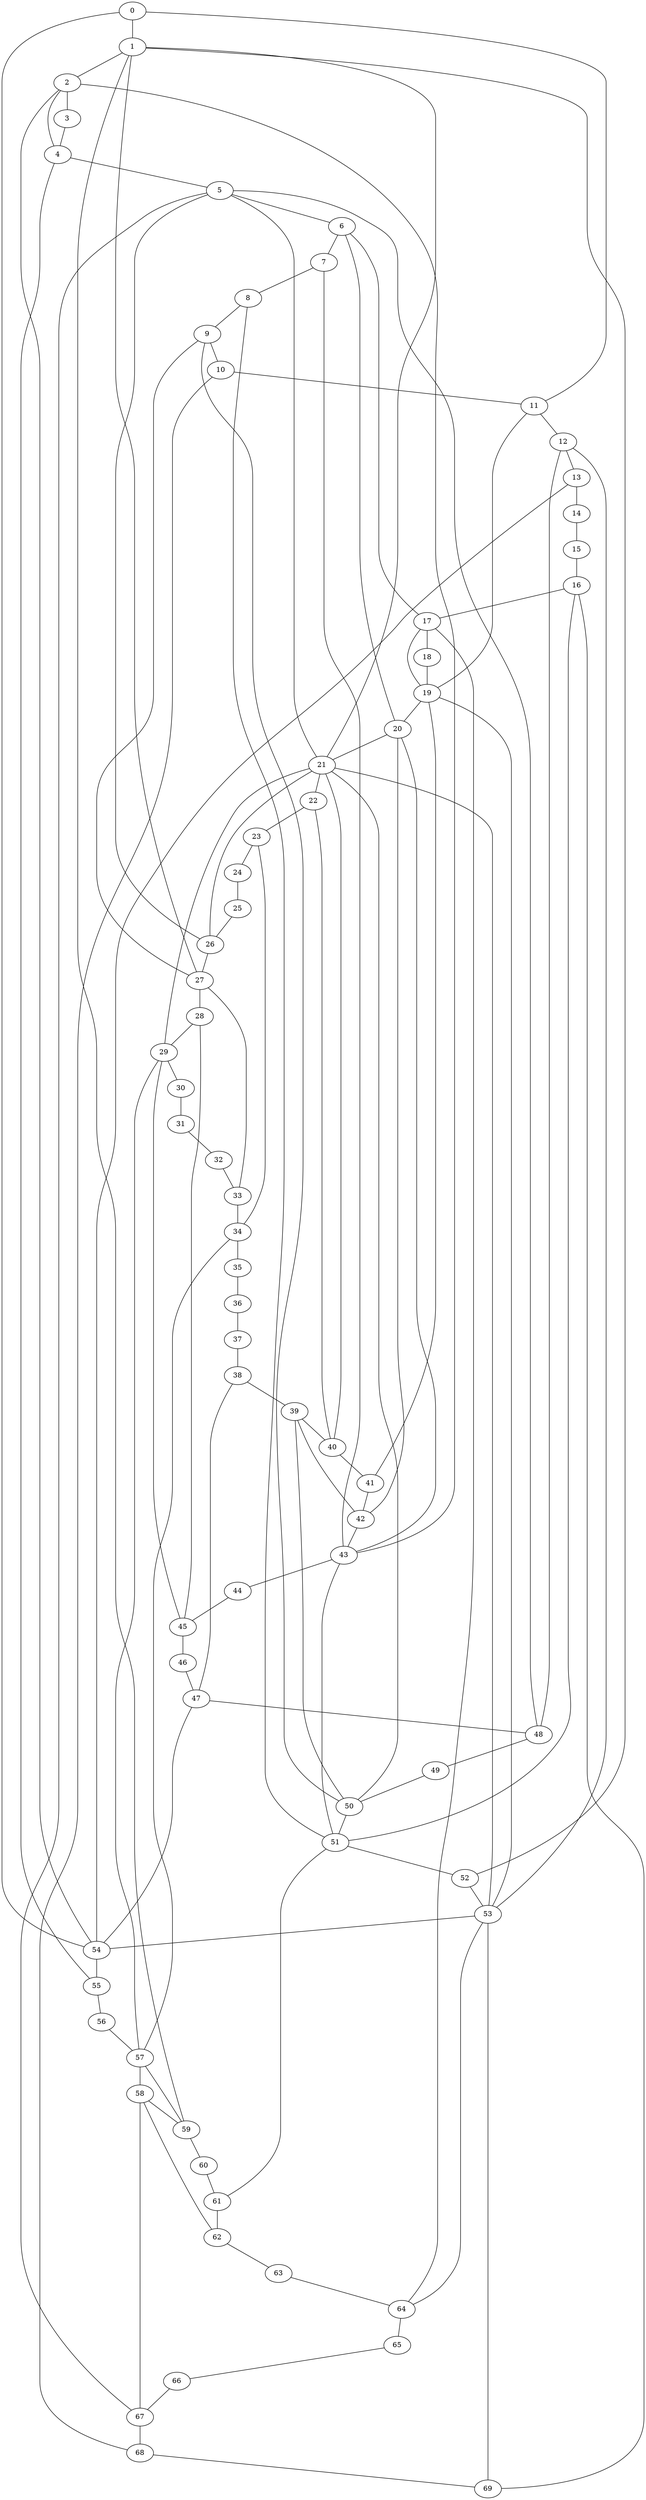
graph graphname {
    0 -- 1
0 -- 54
0 -- 11
1 -- 2
1 -- 21
1 -- 59
1 -- 27
1 -- 52
2 -- 3
2 -- 43
2 -- 54
2 -- 4
3 -- 4
4 -- 5
4 -- 55
5 -- 6
5 -- 26
5 -- 67
5 -- 48
5 -- 21
6 -- 7
6 -- 17
6 -- 20
7 -- 8
7 -- 43
8 -- 9
8 -- 51
9 -- 10
9 -- 50
9 -- 27
10 -- 11
10 -- 68
11 -- 12
11 -- 19
12 -- 13
12 -- 48
12 -- 53
13 -- 14
13 -- 54
14 -- 15
15 -- 16
16 -- 17
16 -- 69
16 -- 51
17 -- 18
17 -- 64
17 -- 19
18 -- 19
19 -- 20
19 -- 41
19 -- 53
20 -- 21
20 -- 43
20 -- 42
21 -- 22
21 -- 40
21 -- 53
21 -- 26
21 -- 50
21 -- 29
22 -- 23
22 -- 40
23 -- 24
23 -- 34
24 -- 25
25 -- 26
26 -- 27
27 -- 28
27 -- 33
28 -- 29
28 -- 45
29 -- 30
29 -- 57
29 -- 45
30 -- 31
31 -- 32
32 -- 33
33 -- 34
34 -- 35
34 -- 57
35 -- 36
36 -- 37
37 -- 38
38 -- 39
38 -- 47
39 -- 40
39 -- 50
39 -- 42
40 -- 41
41 -- 42
42 -- 43
43 -- 44
43 -- 51
44 -- 45
45 -- 46
46 -- 47
47 -- 48
47 -- 54
48 -- 49
49 -- 50
50 -- 51
51 -- 52
51 -- 61
52 -- 53
53 -- 54
53 -- 69
53 -- 64
54 -- 55
55 -- 56
56 -- 57
57 -- 58
57 -- 59
58 -- 59
58 -- 62
58 -- 67
59 -- 60
60 -- 61
61 -- 62
62 -- 63
63 -- 64
64 -- 65
65 -- 66
66 -- 67
67 -- 68
68 -- 69

}
